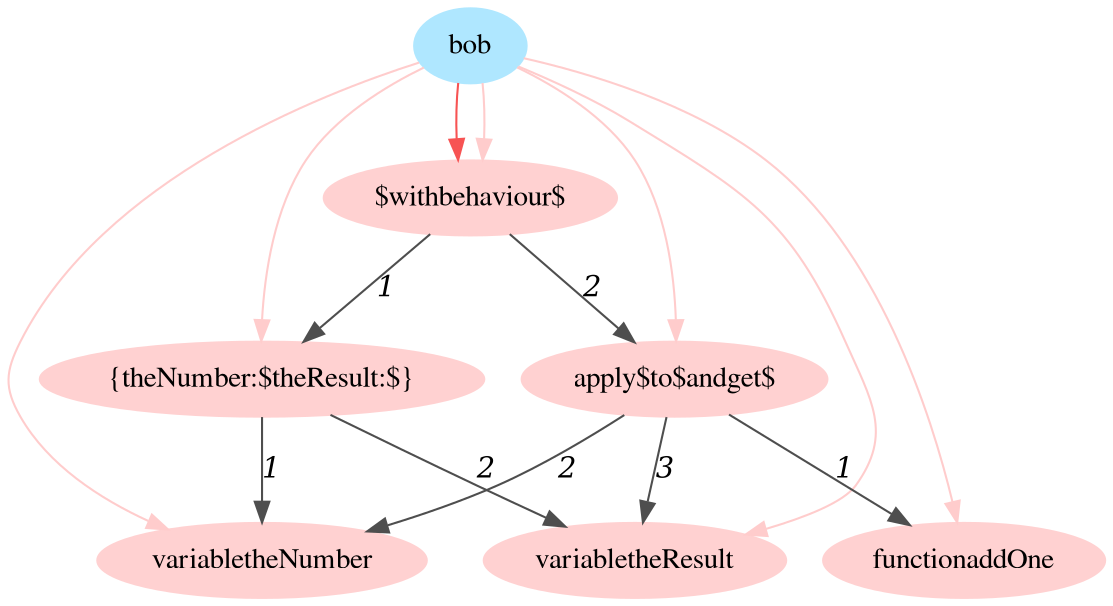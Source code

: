 digraph g{node_2190 [shape=ellipse, style=filled, color="#afe7ff", fontname="Times", label="bob" ]
node_2215 [shape=ellipse, style=filled, color="#ffd1d1", fontname="Times", label="variabletheNumber" ]
node_2219 [shape=ellipse, style=filled, color="#ffd1d1", fontname="Times", label="variabletheResult" ]
node_2223 [shape=ellipse, style=filled, color="#ffd1d1", fontname="Times", label="{theNumber:$theResult:$}" ]
node_2228 [shape=ellipse, style=filled, color="#ffd1d1", fontname="Times", label="functionaddOne" ]
node_2231 [shape=ellipse, style=filled, color="#ffd1d1", fontname="Times", label="apply$to$andget$" ]
node_2237 [shape=ellipse, style=filled, color="#ffd1d1", fontname="Times", label="$withbehaviour$" ]
node_2223 -> node_2215 [dir=forward, arrowHead=normal, fontname="Times-Italic", arrowsize=1, color="#4e4e4e", label="1" ]
node_2223 -> node_2219 [dir=forward, arrowHead=normal, fontname="Times-Italic", arrowsize=1, color="#4e4e4e", label="2" ]
node_2231 -> node_2215 [dir=forward, arrowHead=normal, fontname="Times-Italic", arrowsize=1, color="#4e4e4e", label="2" ]
node_2231 -> node_2219 [dir=forward, arrowHead=normal, fontname="Times-Italic", arrowsize=1, color="#4e4e4e", label="3" ]
node_2231 -> node_2228 [dir=forward, arrowHead=normal, fontname="Times-Italic", arrowsize=1, color="#4e4e4e", label="1" ]
node_2237 -> node_2223 [dir=forward, arrowHead=normal, fontname="Times-Italic", arrowsize=1, color="#4e4e4e", label="1" ]
node_2237 -> node_2231 [dir=forward, arrowHead=normal, fontname="Times-Italic", arrowsize=1, color="#4e4e4e", label="2" ]
node_2190 -> node_2237 [dir=forward, arrowHead=normal, fontname="Times-Italic", arrowsize=1, color="#f75353", label="" ]
node_2190 -> node_2215 [dir=forward, arrowHead=normal, fontname="Times-Italic", arrowsize=1, color="#ffcccc", label="" ]
node_2190 -> node_2219 [dir=forward, arrowHead=normal, fontname="Times-Italic", arrowsize=1, color="#ffcccc", label="" ]
node_2190 -> node_2223 [dir=forward, arrowHead=normal, fontname="Times-Italic", arrowsize=1, color="#ffcccc", label="" ]
node_2190 -> node_2228 [dir=forward, arrowHead=normal, fontname="Times-Italic", arrowsize=1, color="#ffcccc", label="" ]
node_2190 -> node_2231 [dir=forward, arrowHead=normal, fontname="Times-Italic", arrowsize=1, color="#ffcccc", label="" ]
node_2190 -> node_2237 [dir=forward, arrowHead=normal, fontname="Times-Italic", arrowsize=1, color="#ffcccc", label="" ]
}